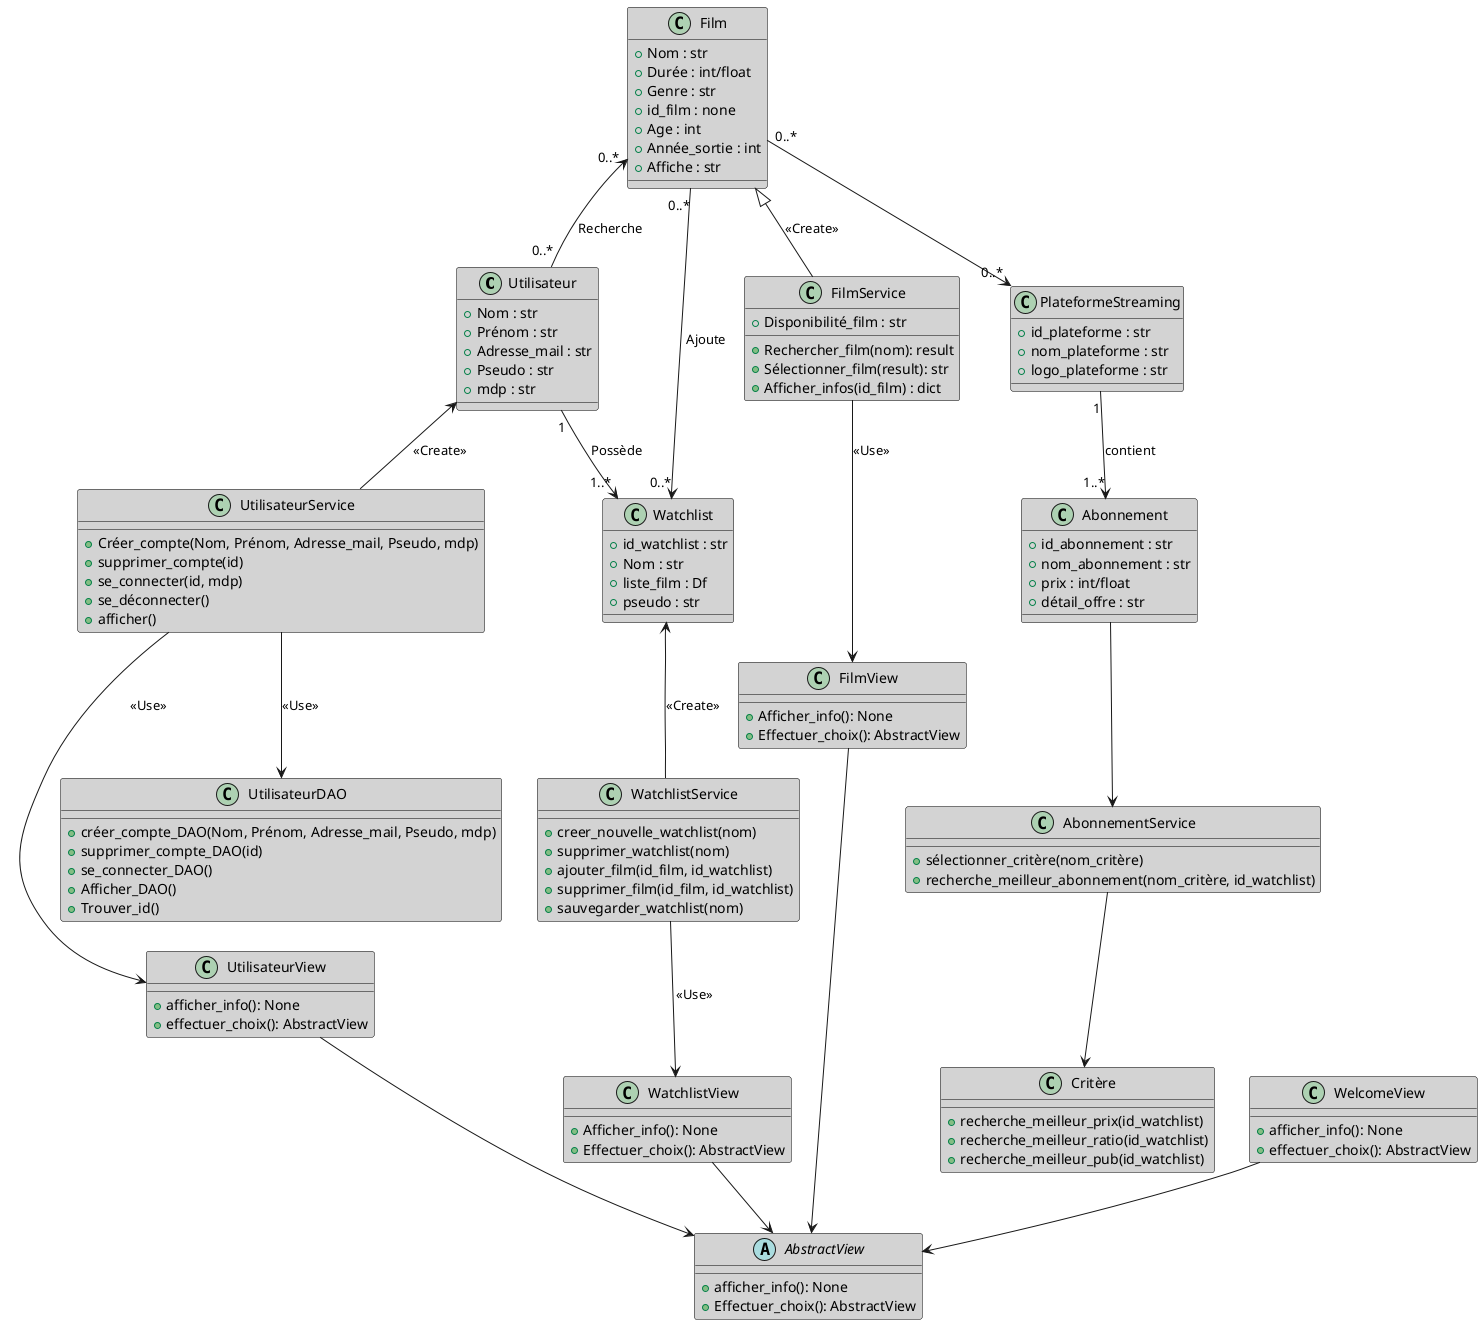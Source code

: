 @startuml

skinparam class {
    BackgroundColor lightgrey
    BorderColor black
    FontColor black
}

' Classe Utilisateur et ses services
class Utilisateur {
    +Nom : str
    +Prénom : str
    +Adresse_mail : str
    +Pseudo : str
    +mdp : str
}

class UtilisateurService {
    +Créer_compte(Nom, Prénom, Adresse_mail, Pseudo, mdp)
    +supprimer_compte(id)
    +se_connecter(id, mdp)
    +se_déconnecter()
    +afficher()
}

class UtilisateurDAO {
    +créer_compte_DAO(Nom, Prénom, Adresse_mail, Pseudo, mdp)
    +supprimer_compte_DAO(id)
    +se_connecter_DAO()
    +Afficher_DAO()
    +Trouver_id()
}

class Film {
    +Nom : str
    +Durée : int/float
    +Genre : str
    +id_film : none
    +Age : int
    +Année_sortie : int
    +Affiche : str
}

class FilmService {
    +Rechercher_film(nom): result
    +Sélectionner_film(result): str
    +Afficher_infos(id_film) : dict
    +Disponibilité_film : str
}

class FilmView {
    +Afficher_info(): None
    +Effectuer_choix(): AbstractView
}

class Watchlist {
    +id_watchlist : str
    +Nom : str
    +liste_film : Df
    +pseudo : str
}

class WatchlistService {
    +creer_nouvelle_watchlist(nom)
    +supprimer_watchlist(nom)
    +ajouter_film(id_film, id_watchlist)
    +supprimer_film(id_film, id_watchlist)
    +sauvegarder_watchlist(nom)
}

class WatchlistView {
    +Afficher_info(): None
    +Effectuer_choix(): AbstractView
}

abstract class AbstractView {
    +afficher_info(): None
    +Effectuer_choix(): AbstractView
}

class WelcomeView {
    +afficher_info(): None
    +effectuer_choix(): AbstractView
}

class UtilisateurView {
    +afficher_info(): None
    +effectuer_choix(): AbstractView
}

class PlateformeStreaming {
    +id_plateforme : str
    +nom_plateforme : str
    +logo_plateforme : str
}

class Abonnement {
    +id_abonnement : str
    +nom_abonnement : str
    +prix : int/float
    +détail_offre : str
}

class AbonnementService {
    +sélectionner_critère(nom_critère)
    +recherche_meilleur_abonnement(nom_critère, id_watchlist)
}

class Critère {
    +recherche_meilleur_prix(id_watchlist)
    +recherche_meilleur_ratio(id_watchlist)
    +recherche_meilleur_pub(id_watchlist)
}

' Relations entre les classes et services

Film "0..*" --> "0..*" PlateformeStreaming 
PlateformeStreaming "1" --> "1..*" Abonnement : contient
Abonnement --> AbonnementService
AbonnementService --> Critère

Film <|-- FilmService : <<Create>>
FilmService --> FilmView : <<Use>>
FilmView --> AbstractView

WatchlistView --> AbstractView
WelcomeView --> AbstractView
UtilisateurView --> AbstractView

Film "0..*" --> "0..*" Watchlist : Ajoute
Watchlist <-- WatchlistService : <<Create>>
WatchlistService --> WatchlistView : <<Use>>

Film "0..*" <-- "0..*" Utilisateur : Recherche
Utilisateur "1" --> "1..*" Watchlist : Possède

Utilisateur <-- UtilisateurService : <<Create>>
UtilisateurService --> UtilisateurDAO : <<Use>>
UtilisateurService --> UtilisateurView : <<Use>>

@enduml
